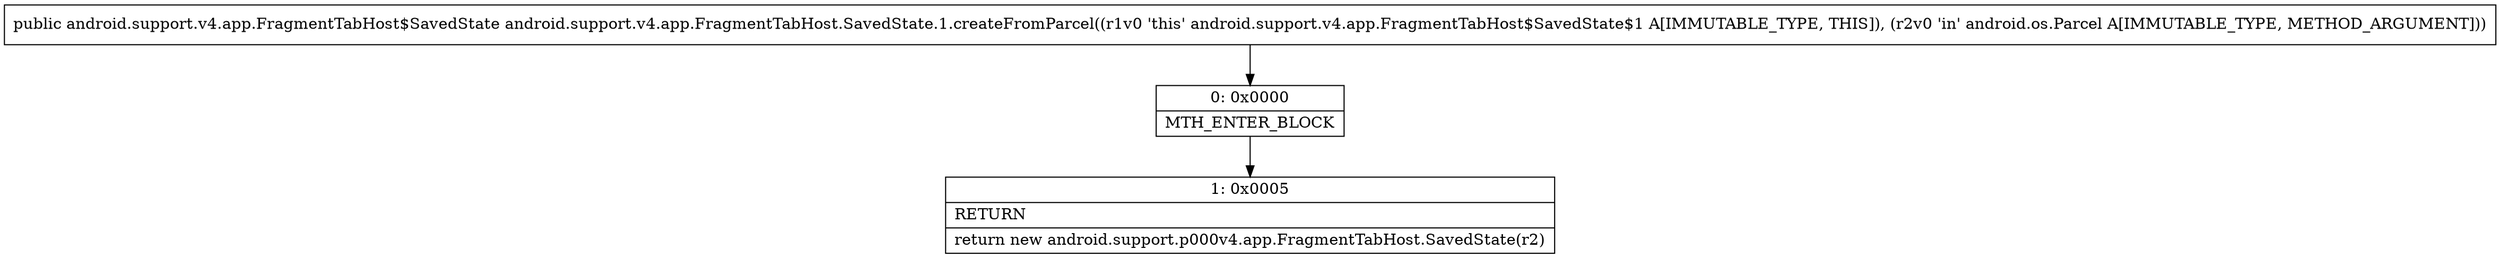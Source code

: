 digraph "CFG forandroid.support.v4.app.FragmentTabHost.SavedState.1.createFromParcel(Landroid\/os\/Parcel;)Landroid\/support\/v4\/app\/FragmentTabHost$SavedState;" {
Node_0 [shape=record,label="{0\:\ 0x0000|MTH_ENTER_BLOCK\l}"];
Node_1 [shape=record,label="{1\:\ 0x0005|RETURN\l|return new android.support.p000v4.app.FragmentTabHost.SavedState(r2)\l}"];
MethodNode[shape=record,label="{public android.support.v4.app.FragmentTabHost$SavedState android.support.v4.app.FragmentTabHost.SavedState.1.createFromParcel((r1v0 'this' android.support.v4.app.FragmentTabHost$SavedState$1 A[IMMUTABLE_TYPE, THIS]), (r2v0 'in' android.os.Parcel A[IMMUTABLE_TYPE, METHOD_ARGUMENT])) }"];
MethodNode -> Node_0;
Node_0 -> Node_1;
}

